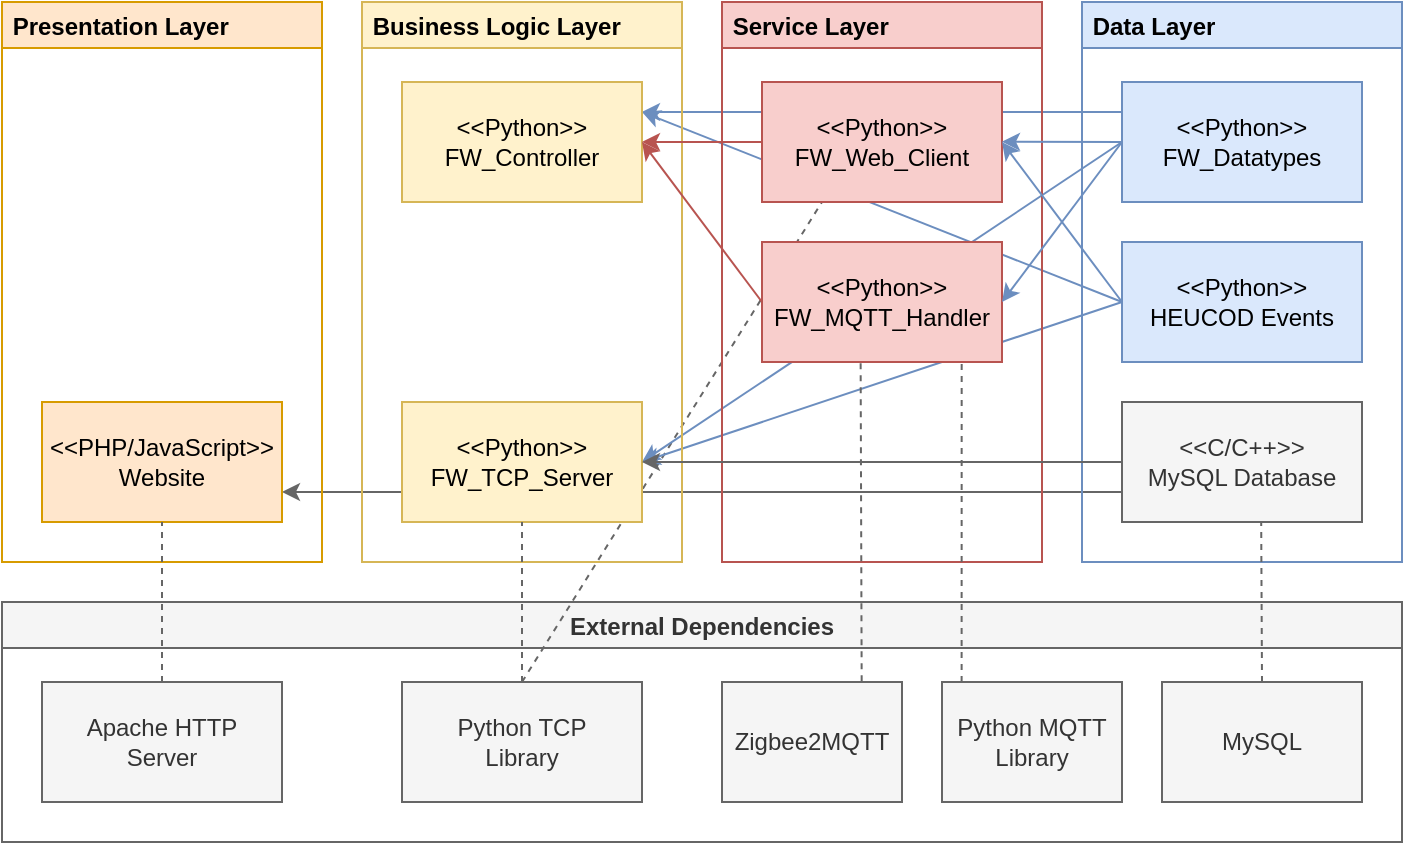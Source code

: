 <mxfile version="18.1.3" type="device"><diagram id="bXzVNjLvaskYTYnfT54Z" name="Page-1"><mxGraphModel dx="865" dy="574" grid="1" gridSize="10" guides="1" tooltips="1" connect="1" arrows="1" fold="1" page="1" pageScale="1" pageWidth="1200" pageHeight="1920" math="0" shadow="0"><root><mxCell id="0"/><mxCell id="1" parent="0"/><mxCell id="GNvEtjhjgVUwaqOVKokP-1" style="rounded=0;orthogonalLoop=1;jettySize=auto;html=1;exitX=0;exitY=0.5;exitDx=0;exitDy=0;entryX=1;entryY=0.25;entryDx=0;entryDy=0;fillColor=#dae8fc;strokeColor=#6c8ebf;" edge="1" parent="1" source="uSx8hJIcv0F5zqJTw2aC-15" target="uSx8hJIcv0F5zqJTw2aC-4"><mxGeometry relative="1" as="geometry"/></mxCell><mxCell id="uSx8hJIcv0F5zqJTw2aC-24" value="External Dependencies" style="swimlane;align=center;fillColor=#f5f5f5;fontColor=#333333;strokeColor=#666666;startSize=23;" parent="1" vertex="1"><mxGeometry x="60" y="580" width="700" height="120" as="geometry"/></mxCell><mxCell id="uSx8hJIcv0F5zqJTw2aC-31" value="MySQL" style="rounded=0;whiteSpace=wrap;html=1;fillColor=#f5f5f5;fontColor=#333333;strokeColor=#666666;" parent="uSx8hJIcv0F5zqJTw2aC-24" vertex="1"><mxGeometry x="580" y="40" width="100" height="60" as="geometry"/></mxCell><mxCell id="uSx8hJIcv0F5zqJTw2aC-38" value="Apache HTTP&lt;br&gt;Server" style="rounded=0;whiteSpace=wrap;html=1;fillColor=#f5f5f5;fontColor=#333333;strokeColor=#666666;" parent="uSx8hJIcv0F5zqJTw2aC-24" vertex="1"><mxGeometry x="20" y="40" width="120" height="60" as="geometry"/></mxCell><mxCell id="uSx8hJIcv0F5zqJTw2aC-40" value="Python MQTT&lt;br&gt;Library" style="rounded=0;whiteSpace=wrap;html=1;fillColor=#f5f5f5;fontColor=#333333;strokeColor=#666666;" parent="uSx8hJIcv0F5zqJTw2aC-24" vertex="1"><mxGeometry x="470" y="40" width="90" height="60" as="geometry"/></mxCell><mxCell id="uSx8hJIcv0F5zqJTw2aC-41" value="Zigbee2MQTT" style="rounded=0;whiteSpace=wrap;html=1;fillColor=#f5f5f5;fontColor=#333333;strokeColor=#666666;" parent="uSx8hJIcv0F5zqJTw2aC-24" vertex="1"><mxGeometry x="360" y="40" width="90" height="60" as="geometry"/></mxCell><mxCell id="xxw-1e6Q5LoalPrS5pOo-1" value="Python TCP&lt;br&gt;Library" style="rounded=0;whiteSpace=wrap;html=1;fillColor=#f5f5f5;fontColor=#333333;strokeColor=#666666;" parent="uSx8hJIcv0F5zqJTw2aC-24" vertex="1"><mxGeometry x="200" y="40" width="120" height="60" as="geometry"/></mxCell><mxCell id="LRBOIEeIeBU_8izDDK_5-1" style="rounded=0;orthogonalLoop=1;jettySize=auto;html=1;exitX=0.5;exitY=0;exitDx=0;exitDy=0;entryX=0.25;entryY=1;entryDx=0;entryDy=0;endArrow=none;endFill=0;dashed=1;fillColor=#f5f5f5;strokeColor=#666666;" parent="1" source="xxw-1e6Q5LoalPrS5pOo-1" target="uSx8hJIcv0F5zqJTw2aC-9" edge="1"><mxGeometry relative="1" as="geometry"/></mxCell><mxCell id="uSx8hJIcv0F5zqJTw2aC-66" style="rounded=0;orthogonalLoop=1;jettySize=auto;html=1;exitX=0;exitY=0.75;exitDx=0;exitDy=0;entryX=1;entryY=0.75;entryDx=0;entryDy=0;endArrow=classic;endFill=1;elbow=vertical;strokeWidth=1;fillColor=#f5f5f5;strokeColor=#666666;" parent="1" source="uSx8hJIcv0F5zqJTw2aC-13" target="uSx8hJIcv0F5zqJTw2aC-5" edge="1"><mxGeometry relative="1" as="geometry"/></mxCell><mxCell id="uSx8hJIcv0F5zqJTw2aC-68" style="rounded=0;orthogonalLoop=1;jettySize=auto;html=1;exitX=0;exitY=0.5;exitDx=0;exitDy=0;entryX=1;entryY=0.5;entryDx=0;entryDy=0;endArrow=classic;endFill=1;elbow=vertical;fillColor=#dae8fc;strokeColor=#6c8ebf;strokeWidth=1;" parent="1" source="uSx8hJIcv0F5zqJTw2aC-12" target="uSx8hJIcv0F5zqJTw2aC-6" edge="1"><mxGeometry relative="1" as="geometry"/></mxCell><mxCell id="uSx8hJIcv0F5zqJTw2aC-65" style="rounded=0;orthogonalLoop=1;jettySize=auto;html=1;exitX=0;exitY=0.5;exitDx=0;exitDy=0;endArrow=classic;endFill=1;entryX=1;entryY=0.5;entryDx=0;entryDy=0;elbow=vertical;strokeWidth=1;fillColor=#dae8fc;strokeColor=#6c8ebf;" parent="1" source="uSx8hJIcv0F5zqJTw2aC-15" target="uSx8hJIcv0F5zqJTw2aC-6" edge="1"><mxGeometry relative="1" as="geometry"><mxPoint x="390" y="430" as="targetPoint"/></mxGeometry></mxCell><mxCell id="uSx8hJIcv0F5zqJTw2aC-60" style="edgeStyle=none;rounded=0;orthogonalLoop=1;jettySize=auto;html=1;exitX=0;exitY=0.25;exitDx=0;exitDy=0;entryX=1;entryY=0.25;entryDx=0;entryDy=0;endArrow=classic;endFill=1;fillColor=#dae8fc;strokeColor=#6c8ebf;strokeWidth=1;" parent="1" source="uSx8hJIcv0F5zqJTw2aC-12" target="uSx8hJIcv0F5zqJTw2aC-4" edge="1"><mxGeometry relative="1" as="geometry"/></mxCell><mxCell id="uSx8hJIcv0F5zqJTw2aC-1" value=" Presentation Layer" style="swimlane;align=left;fillColor=#ffe6cc;strokeColor=#d79b00;" parent="1" vertex="1"><mxGeometry x="60" y="280" width="160" height="280" as="geometry"/></mxCell><mxCell id="uSx8hJIcv0F5zqJTw2aC-5" value="&amp;lt;&amp;lt;PHP/JavaScript&amp;gt;&amp;gt;&lt;br&gt;Website" style="rounded=0;whiteSpace=wrap;html=1;fillColor=#ffe6cc;strokeColor=#d79b00;" parent="uSx8hJIcv0F5zqJTw2aC-1" vertex="1"><mxGeometry x="20" y="200" width="120" height="60" as="geometry"/></mxCell><mxCell id="uSx8hJIcv0F5zqJTw2aC-2" value=" Business Logic Layer" style="swimlane;align=left;fillColor=#fff2cc;strokeColor=#d6b656;" parent="1" vertex="1"><mxGeometry x="240" y="280" width="160" height="280" as="geometry"/></mxCell><mxCell id="uSx8hJIcv0F5zqJTw2aC-4" value="&amp;lt;&amp;lt;Python&amp;gt;&amp;gt;&lt;br&gt;FW_Controller" style="rounded=0;whiteSpace=wrap;html=1;fillColor=#fff2cc;strokeColor=#d6b656;" parent="uSx8hJIcv0F5zqJTw2aC-2" vertex="1"><mxGeometry x="20" y="40" width="120" height="60" as="geometry"/></mxCell><mxCell id="uSx8hJIcv0F5zqJTw2aC-6" value="&amp;lt;&amp;lt;Python&amp;gt;&amp;gt;&lt;br&gt;FW_TCP_Server" style="rounded=0;whiteSpace=wrap;html=1;fillColor=#fff2cc;strokeColor=#d6b656;" parent="uSx8hJIcv0F5zqJTw2aC-2" vertex="1"><mxGeometry x="20" y="200" width="120" height="60" as="geometry"/></mxCell><mxCell id="uSx8hJIcv0F5zqJTw2aC-3" value=" Service Layer" style="swimlane;align=left;strokeWidth=1;fillColor=#f8cecc;strokeColor=#b85450;" parent="1" vertex="1"><mxGeometry x="420" y="280" width="160" height="280" as="geometry"/></mxCell><mxCell id="uSx8hJIcv0F5zqJTw2aC-10" value="&amp;lt;&amp;lt;Python&amp;gt;&amp;gt;&lt;br&gt;FW_MQTT_Handler" style="rounded=0;whiteSpace=wrap;html=1;fillColor=#f8cecc;strokeColor=#b85450;" parent="uSx8hJIcv0F5zqJTw2aC-3" vertex="1"><mxGeometry x="20" y="120" width="120" height="60" as="geometry"/></mxCell><mxCell id="uSx8hJIcv0F5zqJTw2aC-9" value="&amp;lt;&amp;lt;Python&amp;gt;&amp;gt;&lt;br&gt;FW_Web_Client" style="rounded=0;whiteSpace=wrap;html=1;fillColor=#f8cecc;strokeColor=#b85450;" parent="uSx8hJIcv0F5zqJTw2aC-3" vertex="1"><mxGeometry x="20" y="40" width="120" height="60" as="geometry"/></mxCell><mxCell id="uSx8hJIcv0F5zqJTw2aC-11" value=" Data Layer" style="swimlane;align=left;fillColor=#dae8fc;strokeColor=#6c8ebf;" parent="1" vertex="1"><mxGeometry x="600" y="280" width="160" height="280" as="geometry"/></mxCell><mxCell id="uSx8hJIcv0F5zqJTw2aC-12" value="&amp;lt;&amp;lt;Python&amp;gt;&amp;gt;&lt;br&gt;FW_Datatypes" style="rounded=0;whiteSpace=wrap;html=1;fillColor=#dae8fc;strokeColor=#6c8ebf;" parent="uSx8hJIcv0F5zqJTw2aC-11" vertex="1"><mxGeometry x="20" y="40" width="120" height="60" as="geometry"/></mxCell><mxCell id="uSx8hJIcv0F5zqJTw2aC-13" value="&amp;lt;&amp;lt;C/C++&amp;gt;&amp;gt;&lt;br&gt;MySQL Database" style="rounded=0;whiteSpace=wrap;html=1;fillColor=#f5f5f5;strokeColor=#666666;fontColor=#333333;" parent="uSx8hJIcv0F5zqJTw2aC-11" vertex="1"><mxGeometry x="20" y="200" width="120" height="60" as="geometry"/></mxCell><mxCell id="uSx8hJIcv0F5zqJTw2aC-15" value="&amp;lt;&amp;lt;Python&amp;gt;&amp;gt;&lt;br&gt;HEUCOD Events" style="rounded=0;whiteSpace=wrap;html=1;fillColor=#dae8fc;strokeColor=#6c8ebf;" parent="uSx8hJIcv0F5zqJTw2aC-11" vertex="1"><mxGeometry x="20" y="120" width="120" height="60" as="geometry"/></mxCell><mxCell id="uSx8hJIcv0F5zqJTw2aC-55" style="edgeStyle=none;rounded=0;orthogonalLoop=1;jettySize=auto;html=1;exitX=0;exitY=0.5;exitDx=0;exitDy=0;entryX=1;entryY=0.5;entryDx=0;entryDy=0;endArrow=classic;endFill=1;fillColor=#dae8fc;strokeColor=#6c8ebf;strokeWidth=1;" parent="1" source="uSx8hJIcv0F5zqJTw2aC-15" target="uSx8hJIcv0F5zqJTw2aC-9" edge="1"><mxGeometry relative="1" as="geometry"/></mxCell><mxCell id="uSx8hJIcv0F5zqJTw2aC-56" style="edgeStyle=none;rounded=0;orthogonalLoop=1;jettySize=auto;html=1;exitX=0;exitY=0.5;exitDx=0;exitDy=0;endArrow=classic;endFill=1;fillColor=#dae8fc;strokeColor=#6c8ebf;strokeWidth=1;" parent="1" source="uSx8hJIcv0F5zqJTw2aC-12" edge="1"><mxGeometry relative="1" as="geometry"><mxPoint x="560" y="349.826" as="targetPoint"/></mxGeometry></mxCell><mxCell id="uSx8hJIcv0F5zqJTw2aC-61" style="edgeStyle=none;rounded=0;orthogonalLoop=1;jettySize=auto;html=1;exitX=0;exitY=0.5;exitDx=0;exitDy=0;entryX=1;entryY=0.5;entryDx=0;entryDy=0;endArrow=classic;endFill=1;fillColor=#dae8fc;strokeColor=#6c8ebf;strokeWidth=1;" parent="1" source="uSx8hJIcv0F5zqJTw2aC-12" target="uSx8hJIcv0F5zqJTw2aC-10" edge="1"><mxGeometry relative="1" as="geometry"/></mxCell><mxCell id="uSx8hJIcv0F5zqJTw2aC-62" style="edgeStyle=none;rounded=0;orthogonalLoop=1;jettySize=auto;html=1;entryX=0.776;entryY=0.008;entryDx=0;entryDy=0;endArrow=none;endFill=0;exitX=0.411;exitY=1.01;exitDx=0;exitDy=0;dashed=1;exitPerimeter=0;entryPerimeter=0;fillColor=#f5f5f5;strokeColor=#666666;" parent="1" source="uSx8hJIcv0F5zqJTw2aC-10" target="uSx8hJIcv0F5zqJTw2aC-41" edge="1"><mxGeometry relative="1" as="geometry"><mxPoint x="468" y="460" as="sourcePoint"/></mxGeometry></mxCell><mxCell id="uSx8hJIcv0F5zqJTw2aC-63" style="edgeStyle=none;rounded=0;orthogonalLoop=1;jettySize=auto;html=1;entryX=0.109;entryY=0.008;entryDx=0;entryDy=0;endArrow=none;endFill=0;entryPerimeter=0;dashed=1;exitX=0.832;exitY=1.017;exitDx=0;exitDy=0;exitPerimeter=0;fillColor=#f5f5f5;strokeColor=#666666;" parent="1" source="uSx8hJIcv0F5zqJTw2aC-10" target="uSx8hJIcv0F5zqJTw2aC-40" edge="1"><mxGeometry relative="1" as="geometry"><mxPoint x="530" y="460" as="sourcePoint"/></mxGeometry></mxCell><mxCell id="uSx8hJIcv0F5zqJTw2aC-42" style="edgeStyle=none;rounded=0;orthogonalLoop=1;jettySize=auto;html=1;exitX=0.5;exitY=0;exitDx=0;exitDy=0;entryX=0.58;entryY=1.002;entryDx=0;entryDy=0;endArrow=none;endFill=0;dashed=1;entryPerimeter=0;fillColor=#f5f5f5;strokeColor=#666666;" parent="1" source="uSx8hJIcv0F5zqJTw2aC-31" target="uSx8hJIcv0F5zqJTw2aC-13" edge="1"><mxGeometry relative="1" as="geometry"/></mxCell><mxCell id="uSx8hJIcv0F5zqJTw2aC-67" style="rounded=0;orthogonalLoop=1;jettySize=auto;html=1;exitX=0;exitY=0.5;exitDx=0;exitDy=0;entryX=1;entryY=0.5;entryDx=0;entryDy=0;endArrow=classic;endFill=1;elbow=vertical;fillColor=#f8cecc;strokeColor=#b85450;strokeWidth=1;" parent="1" source="uSx8hJIcv0F5zqJTw2aC-9" target="uSx8hJIcv0F5zqJTw2aC-4" edge="1"><mxGeometry relative="1" as="geometry"/></mxCell><mxCell id="uSx8hJIcv0F5zqJTw2aC-70" style="edgeStyle=none;rounded=0;orthogonalLoop=1;jettySize=auto;html=1;exitX=0;exitY=0.5;exitDx=0;exitDy=0;entryX=1;entryY=0.5;entryDx=0;entryDy=0;endArrow=classic;endFill=1;strokeWidth=1;elbow=vertical;fillColor=#f8cecc;strokeColor=#b85450;" parent="1" source="uSx8hJIcv0F5zqJTw2aC-10" target="uSx8hJIcv0F5zqJTw2aC-4" edge="1"><mxGeometry relative="1" as="geometry"/></mxCell><mxCell id="uSx8hJIcv0F5zqJTw2aC-50" style="rounded=0;orthogonalLoop=1;jettySize=auto;html=1;exitX=0;exitY=0.5;exitDx=0;exitDy=0;entryX=1;entryY=0.5;entryDx=0;entryDy=0;endArrow=classic;endFill=1;strokeWidth=1;fillColor=#f5f5f5;strokeColor=#666666;" parent="1" source="uSx8hJIcv0F5zqJTw2aC-13" target="uSx8hJIcv0F5zqJTw2aC-6" edge="1"><mxGeometry relative="1" as="geometry"/></mxCell><mxCell id="xxw-1e6Q5LoalPrS5pOo-9" style="edgeStyle=none;rounded=0;orthogonalLoop=1;jettySize=auto;html=1;exitX=0.5;exitY=0;exitDx=0;exitDy=0;entryX=0.5;entryY=1;entryDx=0;entryDy=0;dashed=1;endArrow=none;endFill=0;fillColor=#f5f5f5;strokeColor=#666666;" parent="1" source="uSx8hJIcv0F5zqJTw2aC-38" target="uSx8hJIcv0F5zqJTw2aC-5" edge="1"><mxGeometry relative="1" as="geometry"/></mxCell><mxCell id="xxw-1e6Q5LoalPrS5pOo-10" style="edgeStyle=none;rounded=0;orthogonalLoop=1;jettySize=auto;html=1;exitX=0.5;exitY=0;exitDx=0;exitDy=0;entryX=0.5;entryY=1;entryDx=0;entryDy=0;dashed=1;endArrow=none;endFill=0;fillColor=#f5f5f5;strokeColor=#666666;" parent="1" source="xxw-1e6Q5LoalPrS5pOo-1" target="uSx8hJIcv0F5zqJTw2aC-6" edge="1"><mxGeometry relative="1" as="geometry"/></mxCell></root></mxGraphModel></diagram></mxfile>